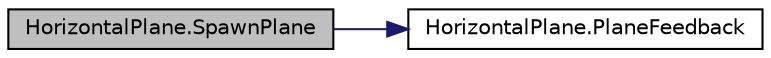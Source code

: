 digraph "HorizontalPlane.SpawnPlane"
{
 // LATEX_PDF_SIZE
  edge [fontname="Helvetica",fontsize="10",labelfontname="Helvetica",labelfontsize="10"];
  node [fontname="Helvetica",fontsize="10",shape=record];
  rankdir="LR";
  Node1 [label="HorizontalPlane.SpawnPlane",height=0.2,width=0.4,color="black", fillcolor="grey75", style="filled", fontcolor="black",tooltip="Creates horizontal plane at (x,y,z) controllerPosition during initial prep beat"];
  Node1 -> Node2 [color="midnightblue",fontsize="10",style="solid",fontname="Helvetica"];
  Node2 [label="HorizontalPlane.PlaneFeedback",height=0.2,width=0.4,color="black", fillcolor="white", style="filled",URL="$class_horizontal_plane.html#a2c5bc9c5fba8cb1bac5bc390bb686a67",tooltip="Calls the haptic feedback and ripple feedback"];
}
